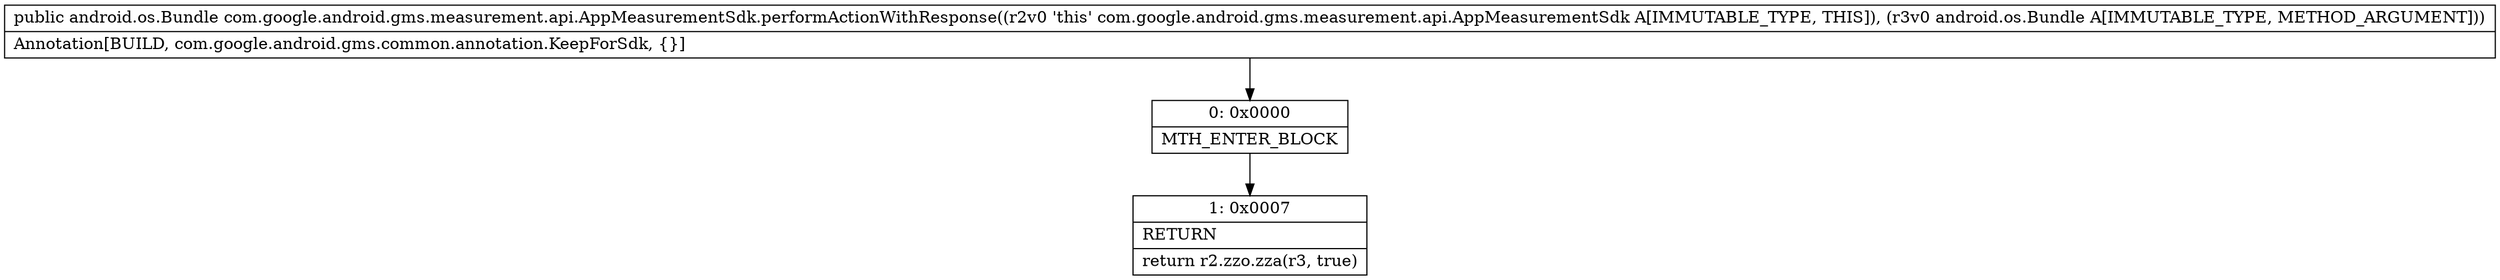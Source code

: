 digraph "CFG forcom.google.android.gms.measurement.api.AppMeasurementSdk.performActionWithResponse(Landroid\/os\/Bundle;)Landroid\/os\/Bundle;" {
Node_0 [shape=record,label="{0\:\ 0x0000|MTH_ENTER_BLOCK\l}"];
Node_1 [shape=record,label="{1\:\ 0x0007|RETURN\l|return r2.zzo.zza(r3, true)\l}"];
MethodNode[shape=record,label="{public android.os.Bundle com.google.android.gms.measurement.api.AppMeasurementSdk.performActionWithResponse((r2v0 'this' com.google.android.gms.measurement.api.AppMeasurementSdk A[IMMUTABLE_TYPE, THIS]), (r3v0 android.os.Bundle A[IMMUTABLE_TYPE, METHOD_ARGUMENT]))  | Annotation[BUILD, com.google.android.gms.common.annotation.KeepForSdk, \{\}]\l}"];
MethodNode -> Node_0;
Node_0 -> Node_1;
}

